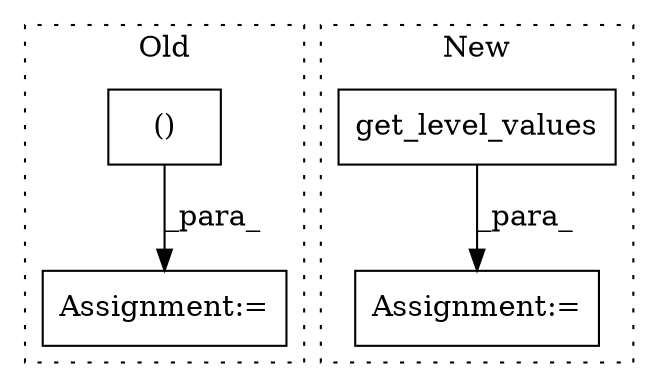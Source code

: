 digraph G {
subgraph cluster0 {
1 [label="()" a="106" s="953" l="28" shape="box"];
4 [label="Assignment:=" a="7" s="874" l="1" shape="box"];
label = "Old";
style="dotted";
}
subgraph cluster1 {
2 [label="get_level_values" a="32" s="850,871" l="17,1" shape="box"];
3 [label="Assignment:=" a="7" s="822" l="12" shape="box"];
label = "New";
style="dotted";
}
1 -> 4 [label="_para_"];
2 -> 3 [label="_para_"];
}